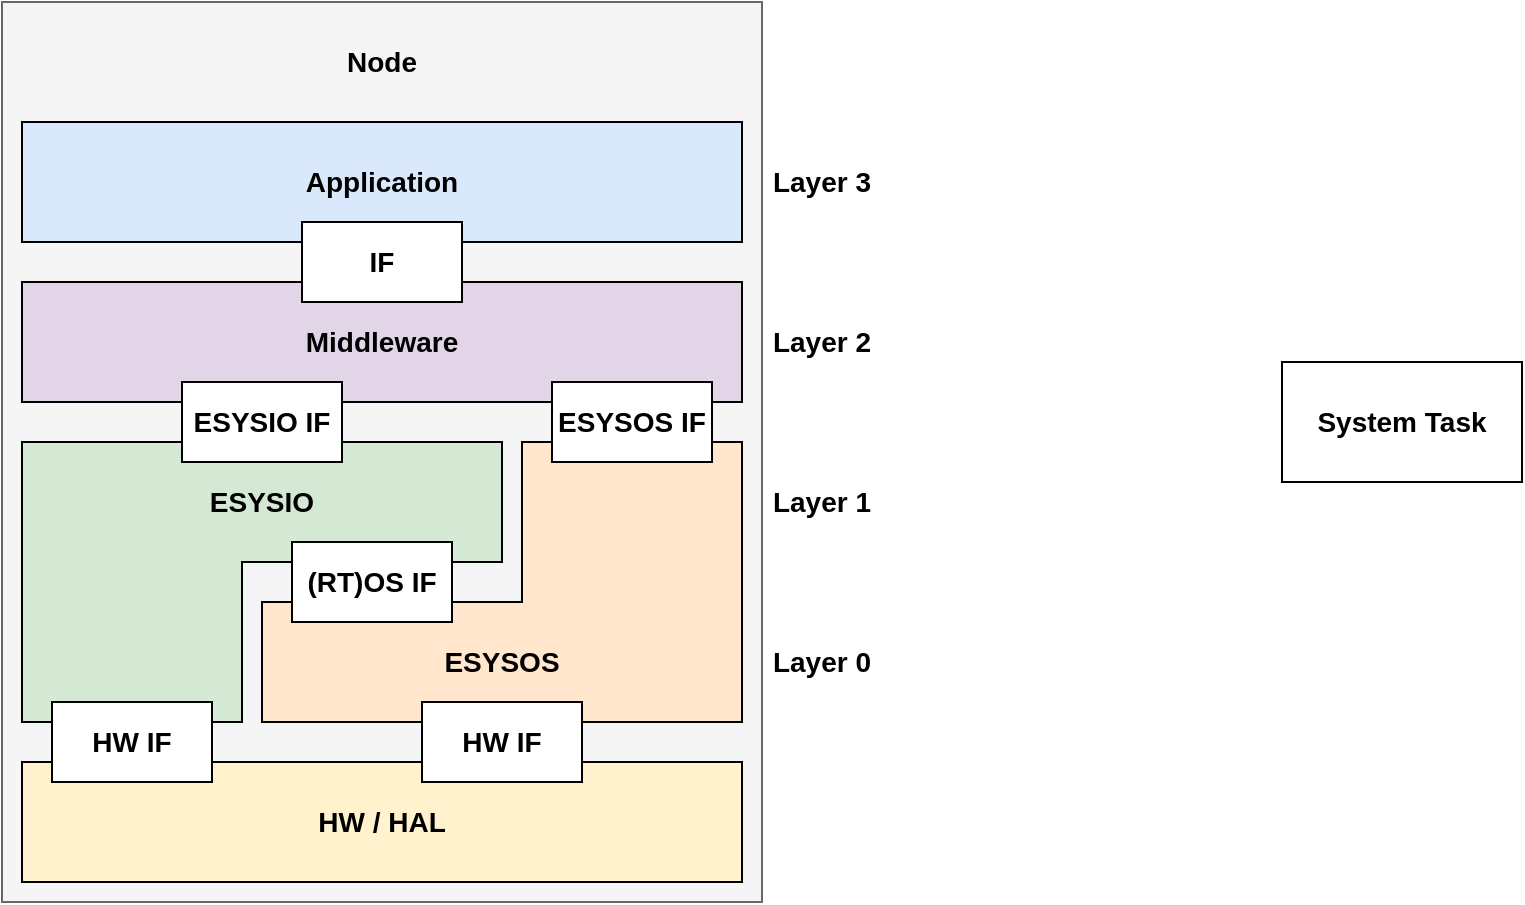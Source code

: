 <mxfile version="13.9.9" type="device"><diagram id="Jc0M5-r4sYYRJH3HFxSK" name="Page-1"><mxGraphModel dx="1090" dy="690" grid="1" gridSize="10" guides="1" tooltips="1" connect="1" arrows="1" fold="1" page="1" pageScale="1" pageWidth="850" pageHeight="1100" math="0" shadow="0"><root><mxCell id="0"/><mxCell id="1" parent="0"/><mxCell id="fzMNmJTGmKPqzdgJeFlH-54" value="" style="rounded=0;whiteSpace=wrap;html=1;strokeColor=#666666;fillColor=#f5f5f5;fontColor=#333333;" vertex="1" parent="1"><mxGeometry x="30" y="120" width="380" height="450" as="geometry"/></mxCell><mxCell id="fzMNmJTGmKPqzdgJeFlH-44" value="&lt;font style=&quot;font-size: 14px&quot;&gt;&lt;b&gt;Middleware&lt;/b&gt;&lt;/font&gt;" style="rounded=0;whiteSpace=wrap;html=1;fillColor=#e1d5e7;" vertex="1" parent="1"><mxGeometry x="40" y="260" width="360" height="60" as="geometry"/></mxCell><mxCell id="fzMNmJTGmKPqzdgJeFlH-34" value="" style="group" vertex="1" connectable="0" parent="1"><mxGeometry x="160" y="340" width="240" height="140" as="geometry"/></mxCell><mxCell id="fzMNmJTGmKPqzdgJeFlH-31" value="" style="shape=partialRectangle;whiteSpace=wrap;html=1;bottom=1;right=1;left=1;top=0;fillColor=#ffe6cc;routingCenterX=-0.5;" vertex="1" parent="fzMNmJTGmKPqzdgJeFlH-34"><mxGeometry y="80" width="240" height="60" as="geometry"/></mxCell><mxCell id="fzMNmJTGmKPqzdgJeFlH-33" value="" style="shape=partialRectangle;whiteSpace=wrap;html=1;top=0;left=0;fillColor=#ffe6cc;rotation=-180;flipH=1;" vertex="1" parent="fzMNmJTGmKPqzdgJeFlH-34"><mxGeometry x="130" width="110" height="80" as="geometry"/></mxCell><mxCell id="fzMNmJTGmKPqzdgJeFlH-32" value="" style="shape=partialRectangle;whiteSpace=wrap;html=1;top=0;left=0;fillColor=none;strokeColor=#000000;" vertex="1" parent="fzMNmJTGmKPqzdgJeFlH-34"><mxGeometry width="130" height="80" as="geometry"/></mxCell><mxCell id="fzMNmJTGmKPqzdgJeFlH-43" value="" style="group;rotation=-180;" vertex="1" connectable="0" parent="1"><mxGeometry x="40" y="340" width="360" height="140" as="geometry"/></mxCell><mxCell id="fzMNmJTGmKPqzdgJeFlH-40" value="" style="shape=partialRectangle;whiteSpace=wrap;html=1;bottom=1;right=1;left=1;top=0;fillColor=#d5e8d4;routingCenterX=-0.5;rotation=-180;" vertex="1" parent="fzMNmJTGmKPqzdgJeFlH-43"><mxGeometry width="240" height="60" as="geometry"/></mxCell><mxCell id="fzMNmJTGmKPqzdgJeFlH-41" value="" style="shape=partialRectangle;whiteSpace=wrap;html=1;top=0;left=0;fillColor=#d5e8d4;rotation=-360;flipH=1;" vertex="1" parent="fzMNmJTGmKPqzdgJeFlH-43"><mxGeometry y="60" width="110" height="80" as="geometry"/></mxCell><mxCell id="fzMNmJTGmKPqzdgJeFlH-42" value="" style="shape=partialRectangle;whiteSpace=wrap;html=1;top=0;left=0;fillColor=none;strokeColor=#000000;rotation=-180;" vertex="1" parent="fzMNmJTGmKPqzdgJeFlH-43"><mxGeometry x="110" y="60" width="130" height="80" as="geometry"/></mxCell><mxCell id="fzMNmJTGmKPqzdgJeFlH-6" value="&lt;font style=&quot;font-size: 14px&quot;&gt;&lt;b&gt;ESYSOS&lt;/b&gt;&lt;/font&gt;" style="text;html=1;strokeColor=none;fillColor=none;align=center;verticalAlign=middle;whiteSpace=wrap;rounded=0;" vertex="1" parent="fzMNmJTGmKPqzdgJeFlH-43"><mxGeometry x="120" y="80" width="240" height="60" as="geometry"/></mxCell><mxCell id="fzMNmJTGmKPqzdgJeFlH-27" value="&lt;b style=&quot;font-size: 14px&quot;&gt;ESYSIO&lt;/b&gt;" style="text;html=1;strokeColor=none;fillColor=none;align=center;verticalAlign=middle;whiteSpace=wrap;rounded=0;container=0;" vertex="1" parent="fzMNmJTGmKPqzdgJeFlH-43"><mxGeometry width="240" height="60" as="geometry"/></mxCell><mxCell id="fzMNmJTGmKPqzdgJeFlH-1" value="&lt;font style=&quot;font-size: 14px&quot;&gt;&lt;b&gt;HW / HAL&lt;/b&gt;&lt;/font&gt;" style="rounded=0;whiteSpace=wrap;html=1;fillColor=#fff2cc;" vertex="1" parent="1"><mxGeometry x="40" y="500" width="360" height="60" as="geometry"/></mxCell><mxCell id="fzMNmJTGmKPqzdgJeFlH-7" value="&lt;b&gt;&lt;font style=&quot;font-size: 14px&quot;&gt;ESYSOS IF&lt;/font&gt;&lt;/b&gt;" style="rounded=0;whiteSpace=wrap;html=1;" vertex="1" parent="1"><mxGeometry x="305" y="310" width="80" height="40" as="geometry"/></mxCell><mxCell id="fzMNmJTGmKPqzdgJeFlH-8" value="&lt;font style=&quot;font-size: 14px&quot;&gt;&lt;b&gt;ESYSIO IF&lt;/b&gt;&lt;/font&gt;" style="rounded=0;whiteSpace=wrap;html=1;" vertex="1" parent="1"><mxGeometry x="120" y="310" width="80" height="40" as="geometry"/></mxCell><mxCell id="fzMNmJTGmKPqzdgJeFlH-12" value="&lt;b&gt;&lt;font style=&quot;font-size: 14px&quot;&gt;(RT)OS IF&lt;/font&gt;&lt;/b&gt;" style="rounded=0;whiteSpace=wrap;html=1;" vertex="1" parent="1"><mxGeometry x="175" y="390" width="80" height="40" as="geometry"/></mxCell><mxCell id="fzMNmJTGmKPqzdgJeFlH-25" value="&lt;font style=&quot;font-size: 14px&quot;&gt;&lt;b&gt;HW IF&lt;/b&gt;&lt;/font&gt;" style="rounded=0;whiteSpace=wrap;html=1;" vertex="1" parent="1"><mxGeometry x="240" y="470" width="80" height="40" as="geometry"/></mxCell><mxCell id="fzMNmJTGmKPqzdgJeFlH-24" value="&lt;b style=&quot;font-size: 14px&quot;&gt;HW IF&lt;/b&gt;" style="rounded=0;whiteSpace=wrap;html=1;" vertex="1" parent="1"><mxGeometry x="55" y="470" width="80" height="40" as="geometry"/></mxCell><mxCell id="fzMNmJTGmKPqzdgJeFlH-45" value="&lt;span style=&quot;font-size: 14px&quot;&gt;&lt;b&gt;Application&lt;/b&gt;&lt;/span&gt;" style="rounded=0;whiteSpace=wrap;html=1;fillColor=#dae8fc;" vertex="1" parent="1"><mxGeometry x="40" y="180" width="360" height="60" as="geometry"/></mxCell><mxCell id="fzMNmJTGmKPqzdgJeFlH-46" value="&lt;span style=&quot;font-size: 14px&quot;&gt;&lt;b&gt;IF&lt;/b&gt;&lt;/span&gt;" style="rounded=0;whiteSpace=wrap;html=1;" vertex="1" parent="1"><mxGeometry x="180" y="230" width="80" height="40" as="geometry"/></mxCell><mxCell id="fzMNmJTGmKPqzdgJeFlH-48" value="&lt;b&gt;&lt;font style=&quot;font-size: 14px&quot;&gt;Layer 0&lt;/font&gt;&lt;/b&gt;" style="text;html=1;strokeColor=none;fillColor=none;align=center;verticalAlign=middle;whiteSpace=wrap;rounded=0;" vertex="1" parent="1"><mxGeometry x="400" y="420" width="80" height="60" as="geometry"/></mxCell><mxCell id="fzMNmJTGmKPqzdgJeFlH-49" value="&lt;b&gt;&lt;font style=&quot;font-size: 14px&quot;&gt;Layer 1&lt;/font&gt;&lt;/b&gt;" style="text;html=1;strokeColor=none;fillColor=none;align=center;verticalAlign=middle;whiteSpace=wrap;rounded=0;" vertex="1" parent="1"><mxGeometry x="400" y="340" width="80" height="60" as="geometry"/></mxCell><mxCell id="fzMNmJTGmKPqzdgJeFlH-50" value="&lt;b&gt;&lt;font style=&quot;font-size: 14px&quot;&gt;Layer 2&lt;/font&gt;&lt;/b&gt;" style="text;html=1;strokeColor=none;fillColor=none;align=center;verticalAlign=middle;whiteSpace=wrap;rounded=0;" vertex="1" parent="1"><mxGeometry x="400" y="260" width="80" height="60" as="geometry"/></mxCell><mxCell id="fzMNmJTGmKPqzdgJeFlH-51" value="&lt;b&gt;&lt;font style=&quot;font-size: 14px&quot;&gt;Layer 3&lt;/font&gt;&lt;/b&gt;" style="text;html=1;strokeColor=none;fillColor=none;align=center;verticalAlign=middle;whiteSpace=wrap;rounded=0;" vertex="1" parent="1"><mxGeometry x="400" y="180" width="80" height="60" as="geometry"/></mxCell><mxCell id="fzMNmJTGmKPqzdgJeFlH-53" value="&lt;font style=&quot;font-size: 14px&quot;&gt;&lt;b&gt;System Task&lt;/b&gt;&lt;/font&gt;" style="rounded=0;whiteSpace=wrap;html=1;strokeColor=#000000;" vertex="1" parent="1"><mxGeometry x="670" y="300" width="120" height="60" as="geometry"/></mxCell><mxCell id="fzMNmJTGmKPqzdgJeFlH-55" value="&lt;b style=&quot;font-size: 14px&quot;&gt;Node&lt;/b&gt;" style="text;html=1;strokeColor=none;fillColor=none;align=center;verticalAlign=middle;whiteSpace=wrap;rounded=0;container=0;" vertex="1" parent="1"><mxGeometry x="30" y="120" width="380" height="60" as="geometry"/></mxCell></root></mxGraphModel></diagram></mxfile>